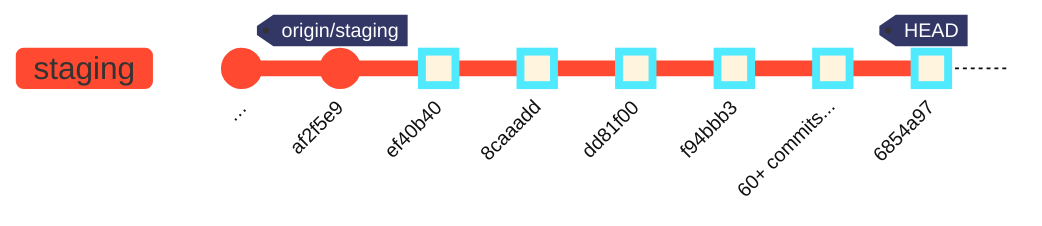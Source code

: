 %%{init: {
	'logLevel': 'debug',
	'theme': 'base',
	'themeVariables': {
		'commitLabelFontSize': '10px',
		'commitLabelColor': '#111111',
		'commitLabelBackground': '#ffffff',
		'tagLabelFontSize': '10px',
		'tagLabelColor': '#ffffff',
		'tagLabelBackground': '#323765',
		'tagLabelBorder': '#323765',
		'git0': '#ff4930',
		'git1': '#f6c65b',
		'git2': '#02ccd5'
  },
	'gitGraph': {
		'showBranches': true,
		'showCommitLabel': true,
		'mainBranchName': 'staging'
	}
}}%%
gitGraph
	commit id: "…"
	commit id: "af2f5e9" tag: "origin/staging"
	commit id: "ef40b40" type: HIGHLIGHT
	commit id: "8caaadd" type: HIGHLIGHT
	commit id: "dd81f00" type: HIGHLIGHT
	commit id: "f94bbb3" type: HIGHLIGHT
	commit id: "60+ commits..." type: HIGHLIGHT
	commit id: "6854a97" tag: "HEAD" type: HIGHLIGHT